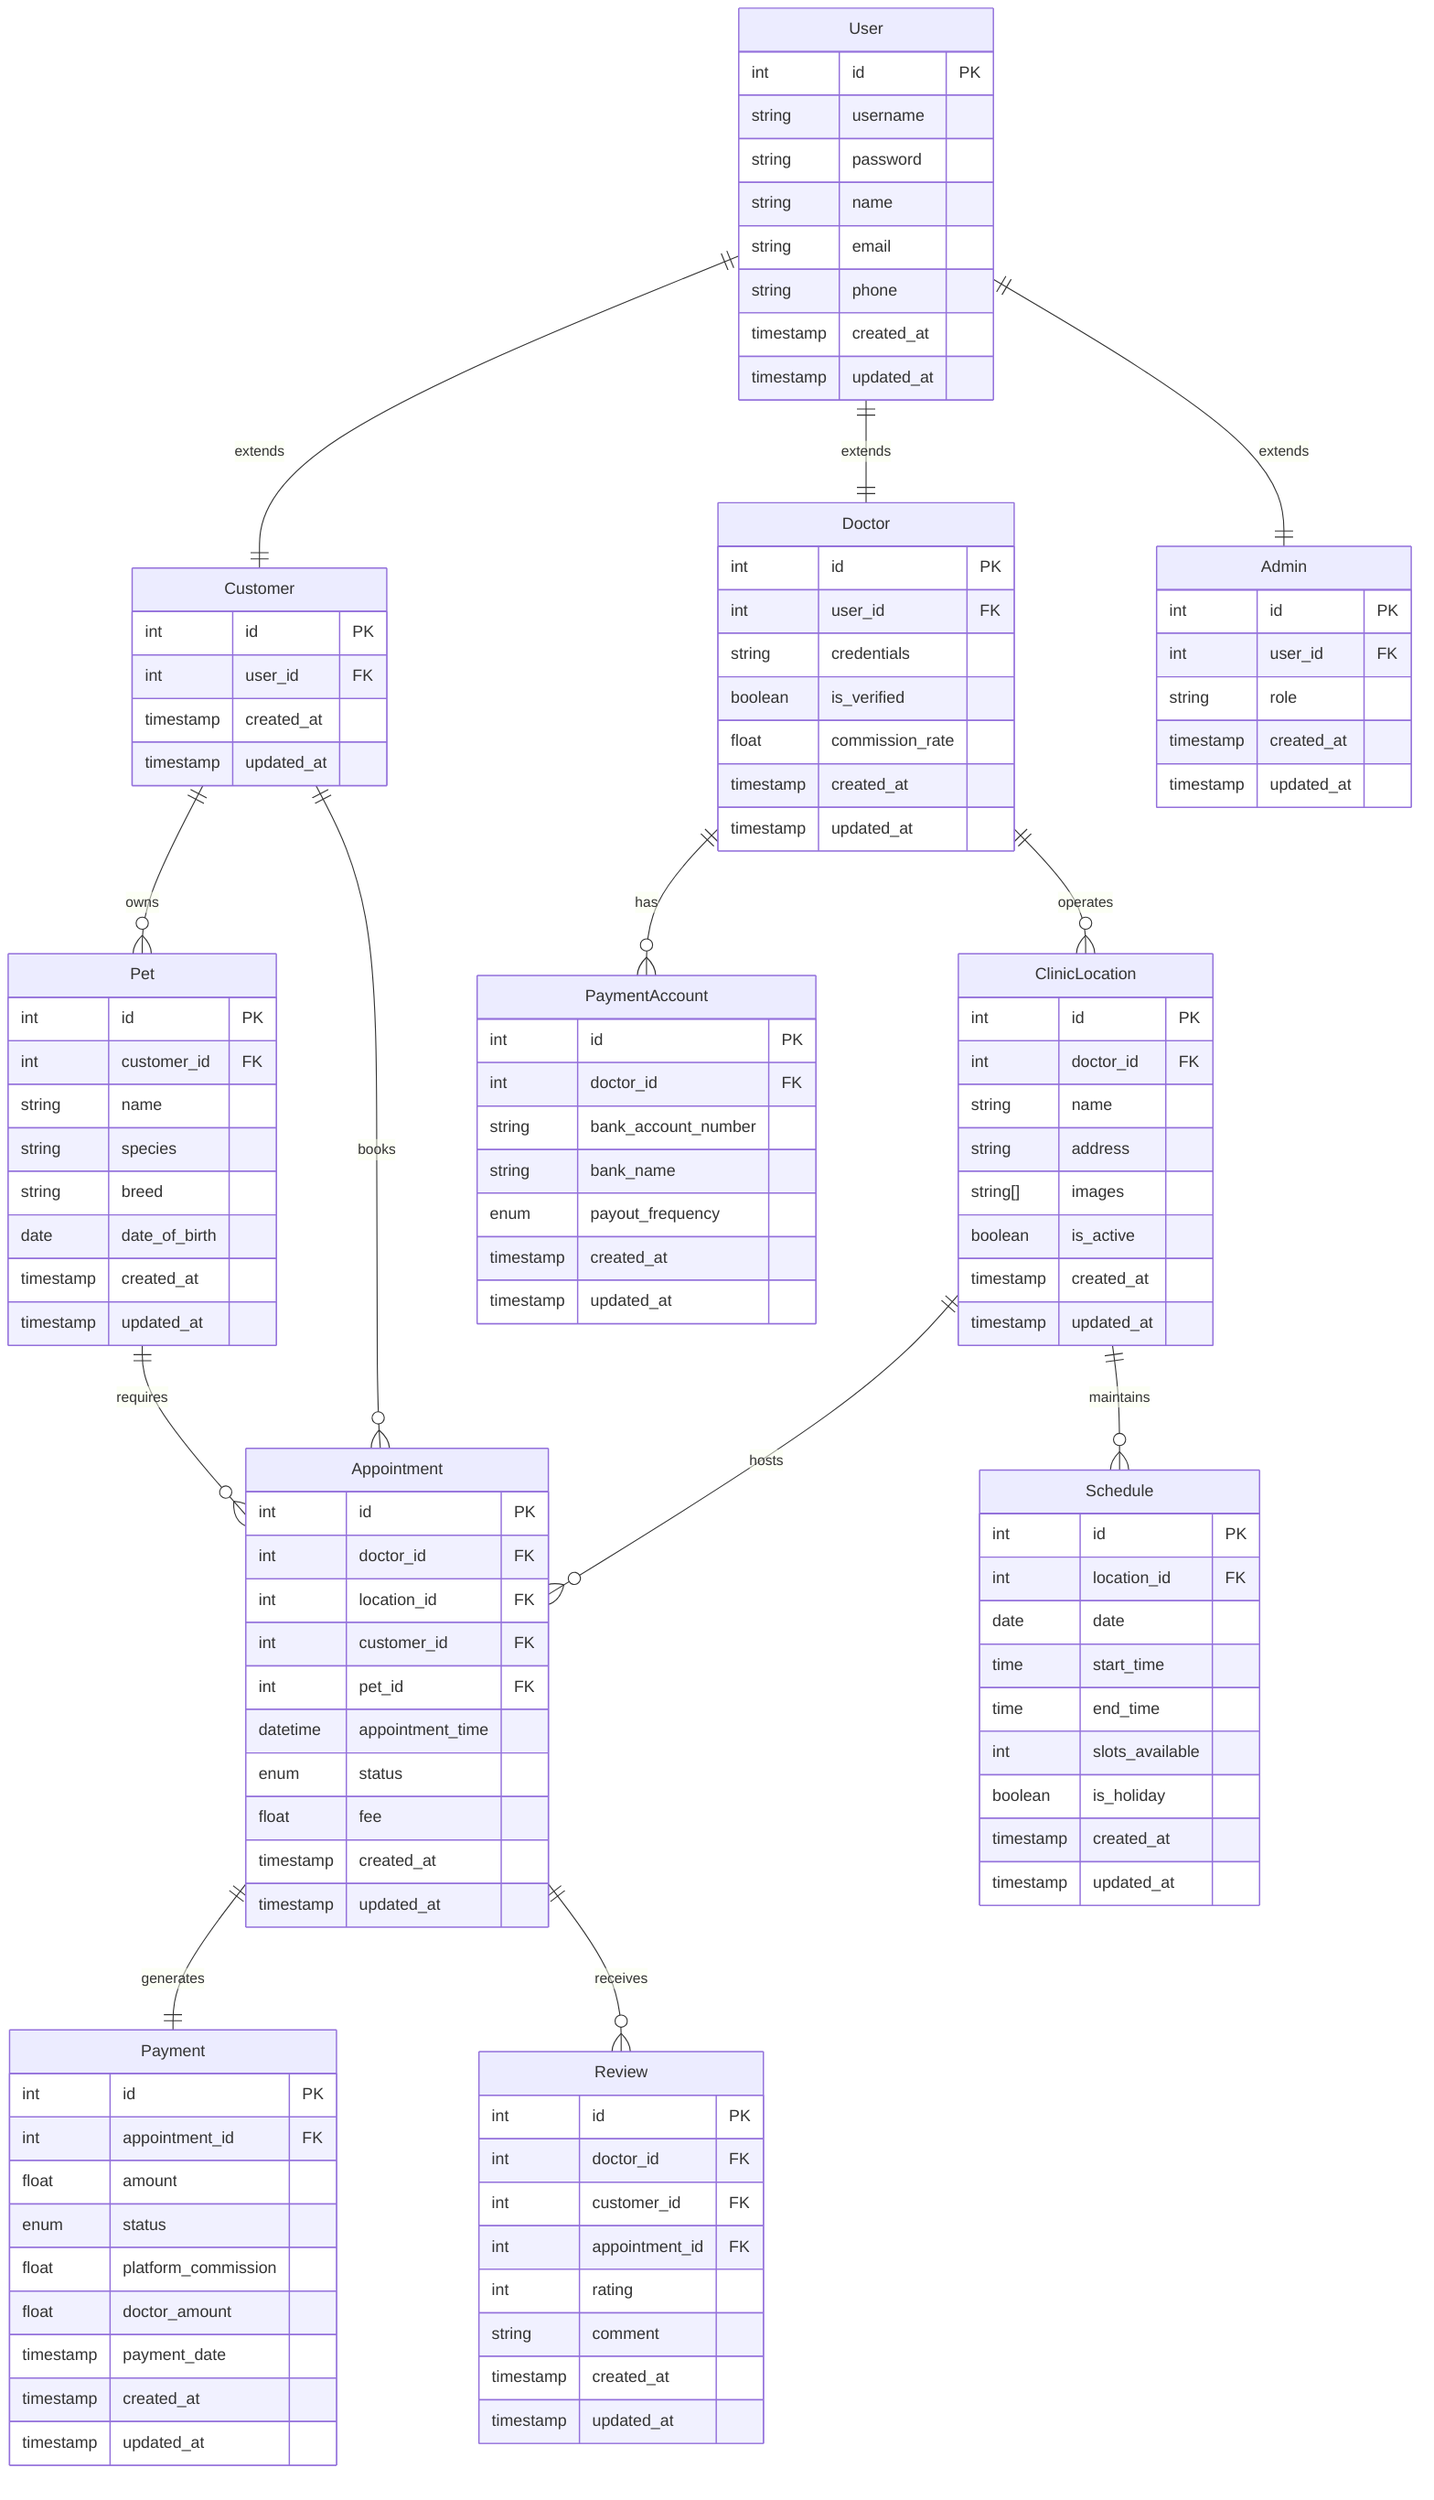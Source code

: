 erDiagram
    User ||--|| Doctor : extends
    User ||--|| Customer : extends
    User ||--|| Admin : extends
    Doctor ||--o{ ClinicLocation : operates
    ClinicLocation ||--o{ Appointment : hosts
    ClinicLocation ||--o{ Schedule : maintains
    Customer ||--o{ Appointment : books
    Customer ||--o{ Pet : owns
    Pet ||--o{ Appointment : requires
    Doctor ||--o{ PaymentAccount : has
    Appointment ||--|| Payment : generates
    Appointment ||--o{ Review : receives

    User {
        int id PK
        string username
        string password
        string name
        string email
        string phone
        timestamp created_at
        timestamp updated_at
    }

    Admin {
        int id PK
        int user_id FK
        string role
        timestamp created_at
        timestamp updated_at
    }

    Doctor {
        int id PK
        int user_id FK
        string credentials
        boolean is_verified
        float commission_rate
        timestamp created_at
        timestamp updated_at
    }

    ClinicLocation {
        int id PK
        int doctor_id FK
        string name
        string address
        string[] images
        boolean is_active
        timestamp created_at
        timestamp updated_at
    }

    Customer {
        int id PK
        int user_id FK
        timestamp created_at
        timestamp updated_at
    }

    Pet {
        int id PK
        int customer_id FK
        string name
        string species
        string breed
        date date_of_birth
        timestamp created_at
        timestamp updated_at
    }

    Appointment {
        int id PK
        int doctor_id FK
        int location_id FK
        int customer_id FK
        int pet_id FK
        datetime appointment_time
        enum status
        float fee
        timestamp created_at
        timestamp updated_at
    }

    Schedule {
        int id PK
        int location_id FK
        date date
        time start_time
        time end_time
        int slots_available
        boolean is_holiday
        timestamp created_at
        timestamp updated_at
    }

    Payment {
        int id PK
        int appointment_id FK
        float amount
        enum status
        float platform_commission
        float doctor_amount
        timestamp payment_date
        timestamp created_at
        timestamp updated_at
    }

    PaymentAccount {
        int id PK
        int doctor_id FK
        string bank_account_number
        string bank_name
        enum payout_frequency
        timestamp created_at
        timestamp updated_at
    }

    Review {
        int id PK
        int doctor_id FK
        int customer_id FK
        int appointment_id FK
        int rating
        string comment
        timestamp created_at
        timestamp updated_at
    }